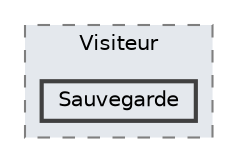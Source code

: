 digraph "ClienCpp/Visiteur/Sauvegarde"
{
 // LATEX_PDF_SIZE
  bgcolor="transparent";
  edge [fontname=Helvetica,fontsize=10,labelfontname=Helvetica,labelfontsize=10];
  node [fontname=Helvetica,fontsize=10,shape=box,height=0.2,width=0.4];
  compound=true
  subgraph clusterdir_ca140c463a7baf8a2c92e1cd79706163 {
    graph [ bgcolor="#e4e8ed", pencolor="grey50", label="Visiteur", fontname=Helvetica,fontsize=10 style="filled,dashed", URL="dir_ca140c463a7baf8a2c92e1cd79706163.html",tooltip=""]
  dir_0300ae70a01490d74400101871bbd84b [label="Sauvegarde", fillcolor="#e4e8ed", color="grey25", style="filled,bold", URL="dir_0300ae70a01490d74400101871bbd84b.html",tooltip=""];
  }
}
